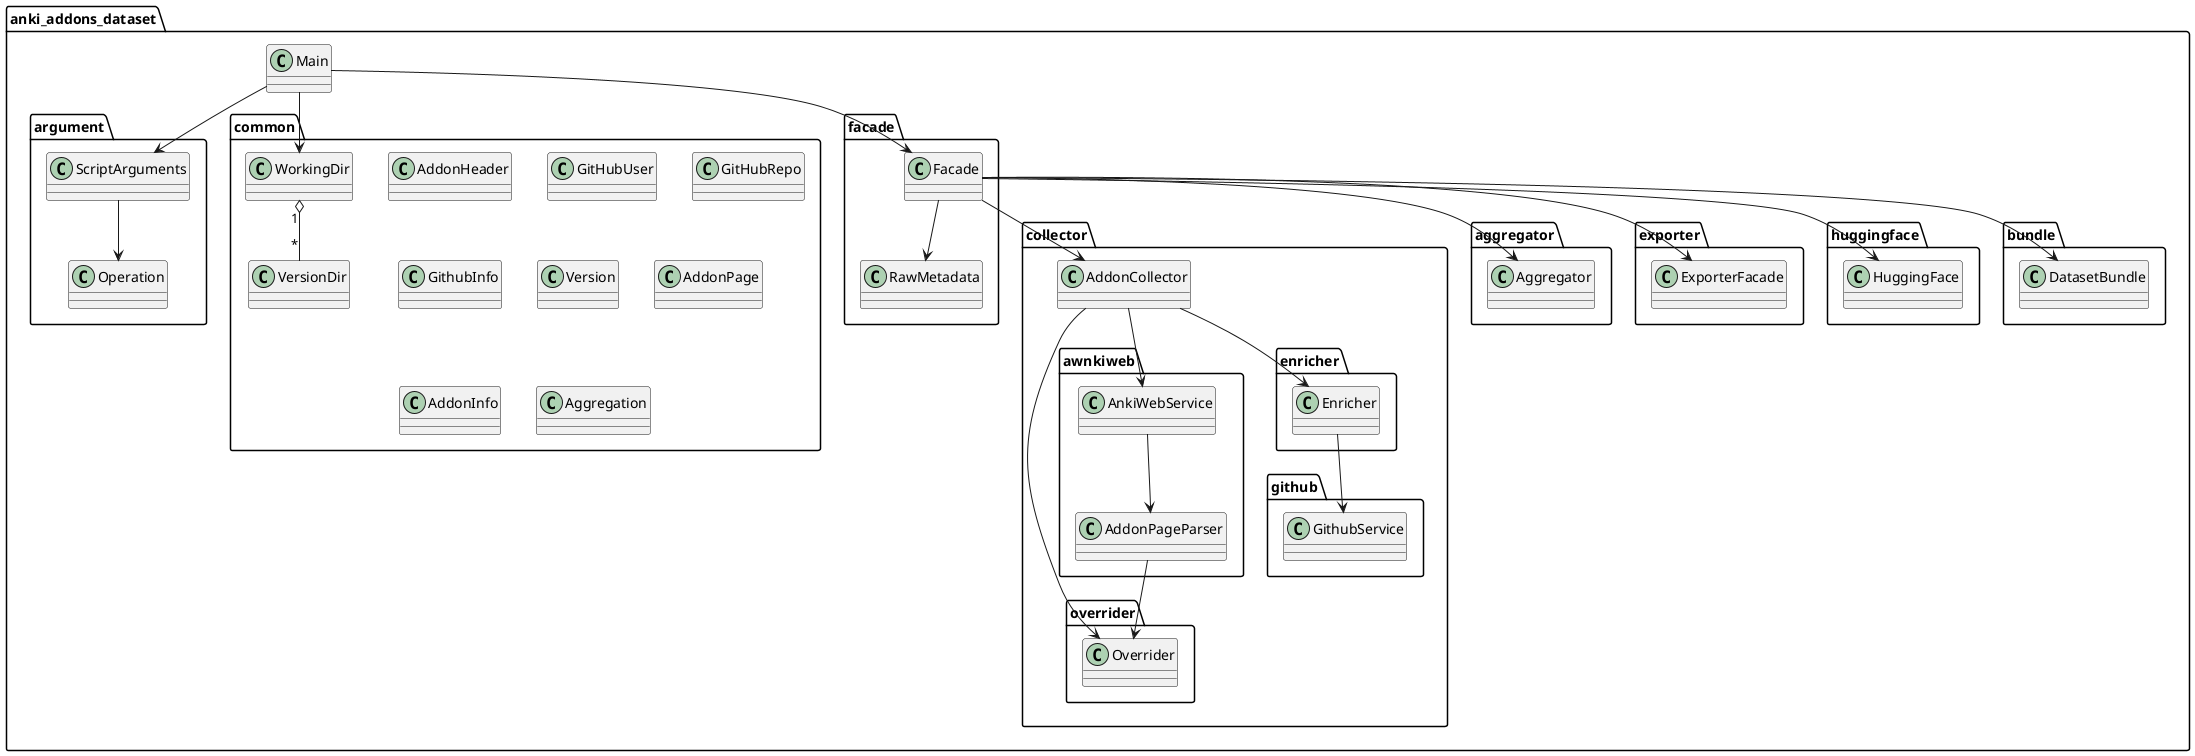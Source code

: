 @startuml
'https://plantuml.com/class-diagram

package anki_addons_dataset {
    class Main
    package argument {
        class ScriptArguments
        class Operation
    }
    package common {
        class WorkingDir
        class VersionDir
        class AddonHeader
        class GitHubUser
        class GitHubRepo
        class GithubInfo
        class Version
        class AddonPage
        class AddonInfo
        class Aggregation
    }
    package facade {
        class Facade
        class RawMetadata
    }
    package collector {
        class AddonCollector
        package overrider {
            class Overrider
        }
        package awnkiweb {
            class AddonPageParser
            class AnkiWebService
        }
        package github {
            class GithubService
        }
        package enricher {
            class Enricher
        }
    }
    package aggregator {
        class Aggregator
    }
    package exporter {
        class ExporterFacade
    }
    package huggingface {
        class HuggingFace
    }
    package bundle {
        class DatasetBundle
    }
}

ScriptArguments --> Operation
Main --> ScriptArguments
Main --> WorkingDir
Main --> Facade
WorkingDir "1" o-- "*" VersionDir
Facade --> RawMetadata
Facade --> AddonCollector
AddonPageParser --> Overrider
AnkiWebService --> AddonPageParser
AddonCollector --> AnkiWebService
AddonCollector --> Overrider
Enricher --> GithubService
AddonCollector --> Enricher
Facade --> Aggregator
Facade --> ExporterFacade
Facade --> HuggingFace
Facade --> DatasetBundle

@enduml